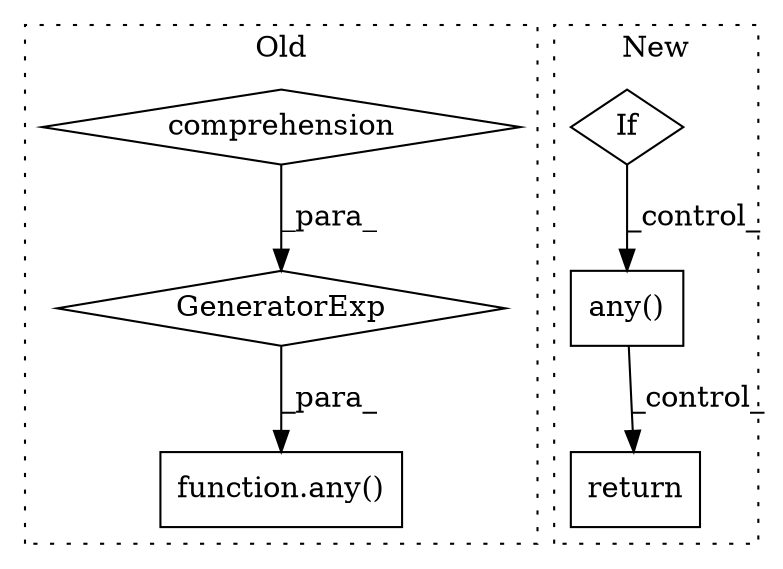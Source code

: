 digraph G {
subgraph cluster0 {
1 [label="function.any()" a="75" s="17934,17939" l="4,61" shape="box"];
3 [label="comprehension" a="45" s="17985" l="3" shape="diamond"];
4 [label="GeneratorExp" a="55" s="17938" l="1" shape="diamond"];
label = "Old";
style="dotted";
}
subgraph cluster1 {
2 [label="any()" a="75" s="19869" l="23" shape="box"];
5 [label="If" a="96" s="19840" l="3" shape="diamond"];
6 [label="return" a="93" s="20034" l="6" shape="box"];
label = "New";
style="dotted";
}
2 -> 6 [label="_control_"];
3 -> 4 [label="_para_"];
4 -> 1 [label="_para_"];
5 -> 2 [label="_control_"];
}
